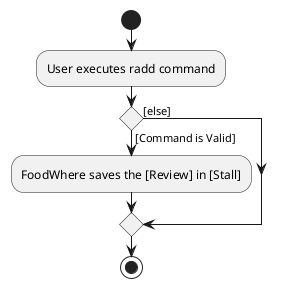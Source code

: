 @startuml
start
:User executes radd command;

'Since the beta syntax does not support placing the condition outside the
'diamond we place it as the true branch instead.
if () then ([Command is Valid])
    :FoodWhere saves the [Review] in [Stall];
else ([else])
endif
stop
@enduml